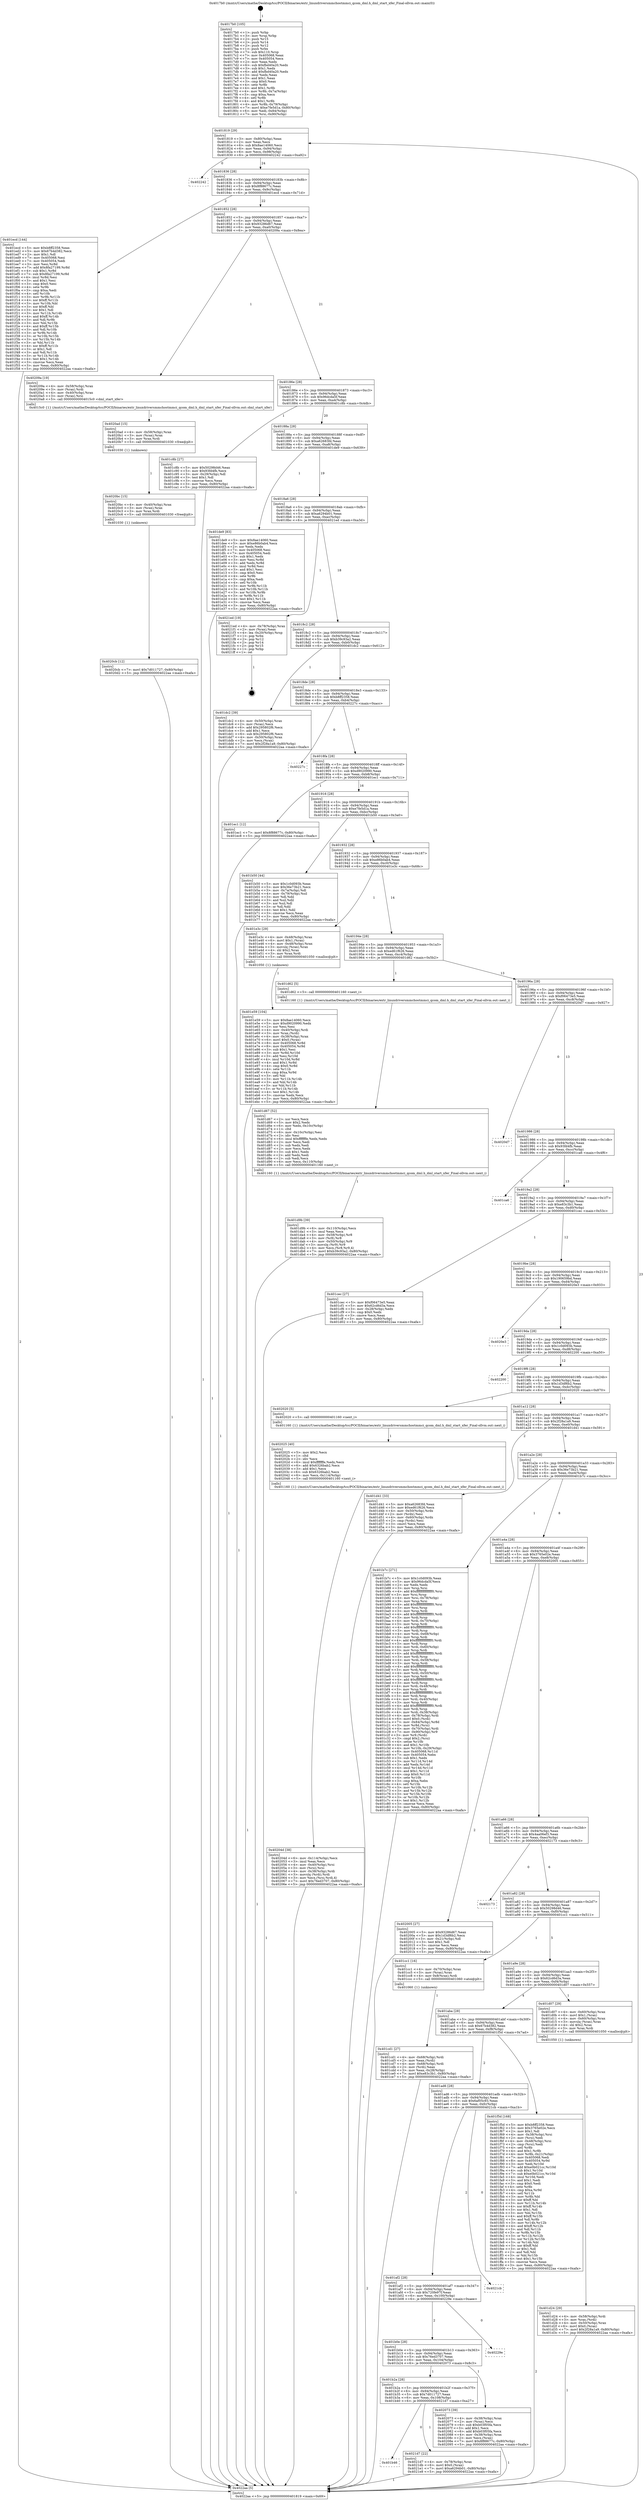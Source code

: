 digraph "0x4017b0" {
  label = "0x4017b0 (/mnt/c/Users/mathe/Desktop/tcc/POCII/binaries/extr_linuxdriversmmchostmmci_qcom_dml.h_dml_start_xfer_Final-ollvm.out::main(0))"
  labelloc = "t"
  node[shape=record]

  Entry [label="",width=0.3,height=0.3,shape=circle,fillcolor=black,style=filled]
  "0x401819" [label="{
     0x401819 [29]\l
     | [instrs]\l
     &nbsp;&nbsp;0x401819 \<+3\>: mov -0x80(%rbp),%eax\l
     &nbsp;&nbsp;0x40181c \<+2\>: mov %eax,%ecx\l
     &nbsp;&nbsp;0x40181e \<+6\>: sub $0x8ae14060,%ecx\l
     &nbsp;&nbsp;0x401824 \<+6\>: mov %eax,-0x94(%rbp)\l
     &nbsp;&nbsp;0x40182a \<+6\>: mov %ecx,-0x98(%rbp)\l
     &nbsp;&nbsp;0x401830 \<+6\>: je 0000000000402242 \<main+0xa92\>\l
  }"]
  "0x402242" [label="{
     0x402242\l
  }", style=dashed]
  "0x401836" [label="{
     0x401836 [28]\l
     | [instrs]\l
     &nbsp;&nbsp;0x401836 \<+5\>: jmp 000000000040183b \<main+0x8b\>\l
     &nbsp;&nbsp;0x40183b \<+6\>: mov -0x94(%rbp),%eax\l
     &nbsp;&nbsp;0x401841 \<+5\>: sub $0x8f88677c,%eax\l
     &nbsp;&nbsp;0x401846 \<+6\>: mov %eax,-0x9c(%rbp)\l
     &nbsp;&nbsp;0x40184c \<+6\>: je 0000000000401ecd \<main+0x71d\>\l
  }"]
  Exit [label="",width=0.3,height=0.3,shape=circle,fillcolor=black,style=filled,peripheries=2]
  "0x401ecd" [label="{
     0x401ecd [144]\l
     | [instrs]\l
     &nbsp;&nbsp;0x401ecd \<+5\>: mov $0xb8ff2358,%eax\l
     &nbsp;&nbsp;0x401ed2 \<+5\>: mov $0x67b4d382,%ecx\l
     &nbsp;&nbsp;0x401ed7 \<+2\>: mov $0x1,%dl\l
     &nbsp;&nbsp;0x401ed9 \<+7\>: mov 0x405068,%esi\l
     &nbsp;&nbsp;0x401ee0 \<+7\>: mov 0x405054,%edi\l
     &nbsp;&nbsp;0x401ee7 \<+3\>: mov %esi,%r8d\l
     &nbsp;&nbsp;0x401eea \<+7\>: add $0x8fa27199,%r8d\l
     &nbsp;&nbsp;0x401ef1 \<+4\>: sub $0x1,%r8d\l
     &nbsp;&nbsp;0x401ef5 \<+7\>: sub $0x8fa27199,%r8d\l
     &nbsp;&nbsp;0x401efc \<+4\>: imul %r8d,%esi\l
     &nbsp;&nbsp;0x401f00 \<+3\>: and $0x1,%esi\l
     &nbsp;&nbsp;0x401f03 \<+3\>: cmp $0x0,%esi\l
     &nbsp;&nbsp;0x401f06 \<+4\>: sete %r9b\l
     &nbsp;&nbsp;0x401f0a \<+3\>: cmp $0xa,%edi\l
     &nbsp;&nbsp;0x401f0d \<+4\>: setl %r10b\l
     &nbsp;&nbsp;0x401f11 \<+3\>: mov %r9b,%r11b\l
     &nbsp;&nbsp;0x401f14 \<+4\>: xor $0xff,%r11b\l
     &nbsp;&nbsp;0x401f18 \<+3\>: mov %r10b,%bl\l
     &nbsp;&nbsp;0x401f1b \<+3\>: xor $0xff,%bl\l
     &nbsp;&nbsp;0x401f1e \<+3\>: xor $0x1,%dl\l
     &nbsp;&nbsp;0x401f21 \<+3\>: mov %r11b,%r14b\l
     &nbsp;&nbsp;0x401f24 \<+4\>: and $0xff,%r14b\l
     &nbsp;&nbsp;0x401f28 \<+3\>: and %dl,%r9b\l
     &nbsp;&nbsp;0x401f2b \<+3\>: mov %bl,%r15b\l
     &nbsp;&nbsp;0x401f2e \<+4\>: and $0xff,%r15b\l
     &nbsp;&nbsp;0x401f32 \<+3\>: and %dl,%r10b\l
     &nbsp;&nbsp;0x401f35 \<+3\>: or %r9b,%r14b\l
     &nbsp;&nbsp;0x401f38 \<+3\>: or %r10b,%r15b\l
     &nbsp;&nbsp;0x401f3b \<+3\>: xor %r15b,%r14b\l
     &nbsp;&nbsp;0x401f3e \<+3\>: or %bl,%r11b\l
     &nbsp;&nbsp;0x401f41 \<+4\>: xor $0xff,%r11b\l
     &nbsp;&nbsp;0x401f45 \<+3\>: or $0x1,%dl\l
     &nbsp;&nbsp;0x401f48 \<+3\>: and %dl,%r11b\l
     &nbsp;&nbsp;0x401f4b \<+3\>: or %r11b,%r14b\l
     &nbsp;&nbsp;0x401f4e \<+4\>: test $0x1,%r14b\l
     &nbsp;&nbsp;0x401f52 \<+3\>: cmovne %ecx,%eax\l
     &nbsp;&nbsp;0x401f55 \<+3\>: mov %eax,-0x80(%rbp)\l
     &nbsp;&nbsp;0x401f58 \<+5\>: jmp 00000000004022aa \<main+0xafa\>\l
  }"]
  "0x401852" [label="{
     0x401852 [28]\l
     | [instrs]\l
     &nbsp;&nbsp;0x401852 \<+5\>: jmp 0000000000401857 \<main+0xa7\>\l
     &nbsp;&nbsp;0x401857 \<+6\>: mov -0x94(%rbp),%eax\l
     &nbsp;&nbsp;0x40185d \<+5\>: sub $0x93286d67,%eax\l
     &nbsp;&nbsp;0x401862 \<+6\>: mov %eax,-0xa0(%rbp)\l
     &nbsp;&nbsp;0x401868 \<+6\>: je 000000000040209a \<main+0x8ea\>\l
  }"]
  "0x401b46" [label="{
     0x401b46\l
  }", style=dashed]
  "0x40209a" [label="{
     0x40209a [19]\l
     | [instrs]\l
     &nbsp;&nbsp;0x40209a \<+4\>: mov -0x58(%rbp),%rax\l
     &nbsp;&nbsp;0x40209e \<+3\>: mov (%rax),%rdi\l
     &nbsp;&nbsp;0x4020a1 \<+4\>: mov -0x40(%rbp),%rax\l
     &nbsp;&nbsp;0x4020a5 \<+3\>: mov (%rax),%rsi\l
     &nbsp;&nbsp;0x4020a8 \<+5\>: call 00000000004015c0 \<dml_start_xfer\>\l
     | [calls]\l
     &nbsp;&nbsp;0x4015c0 \{1\} (/mnt/c/Users/mathe/Desktop/tcc/POCII/binaries/extr_linuxdriversmmchostmmci_qcom_dml.h_dml_start_xfer_Final-ollvm.out::dml_start_xfer)\l
  }"]
  "0x40186e" [label="{
     0x40186e [28]\l
     | [instrs]\l
     &nbsp;&nbsp;0x40186e \<+5\>: jmp 0000000000401873 \<main+0xc3\>\l
     &nbsp;&nbsp;0x401873 \<+6\>: mov -0x94(%rbp),%eax\l
     &nbsp;&nbsp;0x401879 \<+5\>: sub $0x96dcda5f,%eax\l
     &nbsp;&nbsp;0x40187e \<+6\>: mov %eax,-0xa4(%rbp)\l
     &nbsp;&nbsp;0x401884 \<+6\>: je 0000000000401c8b \<main+0x4db\>\l
  }"]
  "0x4021d7" [label="{
     0x4021d7 [22]\l
     | [instrs]\l
     &nbsp;&nbsp;0x4021d7 \<+4\>: mov -0x78(%rbp),%rax\l
     &nbsp;&nbsp;0x4021db \<+6\>: movl $0x0,(%rax)\l
     &nbsp;&nbsp;0x4021e1 \<+7\>: movl $0xa6294b01,-0x80(%rbp)\l
     &nbsp;&nbsp;0x4021e8 \<+5\>: jmp 00000000004022aa \<main+0xafa\>\l
  }"]
  "0x401c8b" [label="{
     0x401c8b [27]\l
     | [instrs]\l
     &nbsp;&nbsp;0x401c8b \<+5\>: mov $0x50298d46,%eax\l
     &nbsp;&nbsp;0x401c90 \<+5\>: mov $0x93fd4fb,%ecx\l
     &nbsp;&nbsp;0x401c95 \<+3\>: mov -0x29(%rbp),%dl\l
     &nbsp;&nbsp;0x401c98 \<+3\>: test $0x1,%dl\l
     &nbsp;&nbsp;0x401c9b \<+3\>: cmovne %ecx,%eax\l
     &nbsp;&nbsp;0x401c9e \<+3\>: mov %eax,-0x80(%rbp)\l
     &nbsp;&nbsp;0x401ca1 \<+5\>: jmp 00000000004022aa \<main+0xafa\>\l
  }"]
  "0x40188a" [label="{
     0x40188a [28]\l
     | [instrs]\l
     &nbsp;&nbsp;0x40188a \<+5\>: jmp 000000000040188f \<main+0xdf\>\l
     &nbsp;&nbsp;0x40188f \<+6\>: mov -0x94(%rbp),%eax\l
     &nbsp;&nbsp;0x401895 \<+5\>: sub $0xa62683fd,%eax\l
     &nbsp;&nbsp;0x40189a \<+6\>: mov %eax,-0xa8(%rbp)\l
     &nbsp;&nbsp;0x4018a0 \<+6\>: je 0000000000401de9 \<main+0x639\>\l
  }"]
  "0x4020cb" [label="{
     0x4020cb [12]\l
     | [instrs]\l
     &nbsp;&nbsp;0x4020cb \<+7\>: movl $0x7d011727,-0x80(%rbp)\l
     &nbsp;&nbsp;0x4020d2 \<+5\>: jmp 00000000004022aa \<main+0xafa\>\l
  }"]
  "0x401de9" [label="{
     0x401de9 [83]\l
     | [instrs]\l
     &nbsp;&nbsp;0x401de9 \<+5\>: mov $0x8ae14060,%eax\l
     &nbsp;&nbsp;0x401dee \<+5\>: mov $0xe86b0ab4,%ecx\l
     &nbsp;&nbsp;0x401df3 \<+2\>: xor %edx,%edx\l
     &nbsp;&nbsp;0x401df5 \<+7\>: mov 0x405068,%esi\l
     &nbsp;&nbsp;0x401dfc \<+7\>: mov 0x405054,%edi\l
     &nbsp;&nbsp;0x401e03 \<+3\>: sub $0x1,%edx\l
     &nbsp;&nbsp;0x401e06 \<+3\>: mov %esi,%r8d\l
     &nbsp;&nbsp;0x401e09 \<+3\>: add %edx,%r8d\l
     &nbsp;&nbsp;0x401e0c \<+4\>: imul %r8d,%esi\l
     &nbsp;&nbsp;0x401e10 \<+3\>: and $0x1,%esi\l
     &nbsp;&nbsp;0x401e13 \<+3\>: cmp $0x0,%esi\l
     &nbsp;&nbsp;0x401e16 \<+4\>: sete %r9b\l
     &nbsp;&nbsp;0x401e1a \<+3\>: cmp $0xa,%edi\l
     &nbsp;&nbsp;0x401e1d \<+4\>: setl %r10b\l
     &nbsp;&nbsp;0x401e21 \<+3\>: mov %r9b,%r11b\l
     &nbsp;&nbsp;0x401e24 \<+3\>: and %r10b,%r11b\l
     &nbsp;&nbsp;0x401e27 \<+3\>: xor %r10b,%r9b\l
     &nbsp;&nbsp;0x401e2a \<+3\>: or %r9b,%r11b\l
     &nbsp;&nbsp;0x401e2d \<+4\>: test $0x1,%r11b\l
     &nbsp;&nbsp;0x401e31 \<+3\>: cmovne %ecx,%eax\l
     &nbsp;&nbsp;0x401e34 \<+3\>: mov %eax,-0x80(%rbp)\l
     &nbsp;&nbsp;0x401e37 \<+5\>: jmp 00000000004022aa \<main+0xafa\>\l
  }"]
  "0x4018a6" [label="{
     0x4018a6 [28]\l
     | [instrs]\l
     &nbsp;&nbsp;0x4018a6 \<+5\>: jmp 00000000004018ab \<main+0xfb\>\l
     &nbsp;&nbsp;0x4018ab \<+6\>: mov -0x94(%rbp),%eax\l
     &nbsp;&nbsp;0x4018b1 \<+5\>: sub $0xa6294b01,%eax\l
     &nbsp;&nbsp;0x4018b6 \<+6\>: mov %eax,-0xac(%rbp)\l
     &nbsp;&nbsp;0x4018bc \<+6\>: je 00000000004021ed \<main+0xa3d\>\l
  }"]
  "0x4020bc" [label="{
     0x4020bc [15]\l
     | [instrs]\l
     &nbsp;&nbsp;0x4020bc \<+4\>: mov -0x40(%rbp),%rax\l
     &nbsp;&nbsp;0x4020c0 \<+3\>: mov (%rax),%rax\l
     &nbsp;&nbsp;0x4020c3 \<+3\>: mov %rax,%rdi\l
     &nbsp;&nbsp;0x4020c6 \<+5\>: call 0000000000401030 \<free@plt\>\l
     | [calls]\l
     &nbsp;&nbsp;0x401030 \{1\} (unknown)\l
  }"]
  "0x4021ed" [label="{
     0x4021ed [19]\l
     | [instrs]\l
     &nbsp;&nbsp;0x4021ed \<+4\>: mov -0x78(%rbp),%rax\l
     &nbsp;&nbsp;0x4021f1 \<+2\>: mov (%rax),%eax\l
     &nbsp;&nbsp;0x4021f3 \<+4\>: lea -0x20(%rbp),%rsp\l
     &nbsp;&nbsp;0x4021f7 \<+1\>: pop %rbx\l
     &nbsp;&nbsp;0x4021f8 \<+2\>: pop %r12\l
     &nbsp;&nbsp;0x4021fa \<+2\>: pop %r14\l
     &nbsp;&nbsp;0x4021fc \<+2\>: pop %r15\l
     &nbsp;&nbsp;0x4021fe \<+1\>: pop %rbp\l
     &nbsp;&nbsp;0x4021ff \<+1\>: ret\l
  }"]
  "0x4018c2" [label="{
     0x4018c2 [28]\l
     | [instrs]\l
     &nbsp;&nbsp;0x4018c2 \<+5\>: jmp 00000000004018c7 \<main+0x117\>\l
     &nbsp;&nbsp;0x4018c7 \<+6\>: mov -0x94(%rbp),%eax\l
     &nbsp;&nbsp;0x4018cd \<+5\>: sub $0xb39c93a2,%eax\l
     &nbsp;&nbsp;0x4018d2 \<+6\>: mov %eax,-0xb0(%rbp)\l
     &nbsp;&nbsp;0x4018d8 \<+6\>: je 0000000000401dc2 \<main+0x612\>\l
  }"]
  "0x4020ad" [label="{
     0x4020ad [15]\l
     | [instrs]\l
     &nbsp;&nbsp;0x4020ad \<+4\>: mov -0x58(%rbp),%rax\l
     &nbsp;&nbsp;0x4020b1 \<+3\>: mov (%rax),%rax\l
     &nbsp;&nbsp;0x4020b4 \<+3\>: mov %rax,%rdi\l
     &nbsp;&nbsp;0x4020b7 \<+5\>: call 0000000000401030 \<free@plt\>\l
     | [calls]\l
     &nbsp;&nbsp;0x401030 \{1\} (unknown)\l
  }"]
  "0x401dc2" [label="{
     0x401dc2 [39]\l
     | [instrs]\l
     &nbsp;&nbsp;0x401dc2 \<+4\>: mov -0x50(%rbp),%rax\l
     &nbsp;&nbsp;0x401dc6 \<+2\>: mov (%rax),%ecx\l
     &nbsp;&nbsp;0x401dc8 \<+6\>: add $0x295802f6,%ecx\l
     &nbsp;&nbsp;0x401dce \<+3\>: add $0x1,%ecx\l
     &nbsp;&nbsp;0x401dd1 \<+6\>: sub $0x295802f6,%ecx\l
     &nbsp;&nbsp;0x401dd7 \<+4\>: mov -0x50(%rbp),%rax\l
     &nbsp;&nbsp;0x401ddb \<+2\>: mov %ecx,(%rax)\l
     &nbsp;&nbsp;0x401ddd \<+7\>: movl $0x2f28a1a9,-0x80(%rbp)\l
     &nbsp;&nbsp;0x401de4 \<+5\>: jmp 00000000004022aa \<main+0xafa\>\l
  }"]
  "0x4018de" [label="{
     0x4018de [28]\l
     | [instrs]\l
     &nbsp;&nbsp;0x4018de \<+5\>: jmp 00000000004018e3 \<main+0x133\>\l
     &nbsp;&nbsp;0x4018e3 \<+6\>: mov -0x94(%rbp),%eax\l
     &nbsp;&nbsp;0x4018e9 \<+5\>: sub $0xb8ff2358,%eax\l
     &nbsp;&nbsp;0x4018ee \<+6\>: mov %eax,-0xb4(%rbp)\l
     &nbsp;&nbsp;0x4018f4 \<+6\>: je 000000000040227c \<main+0xacc\>\l
  }"]
  "0x401b2a" [label="{
     0x401b2a [28]\l
     | [instrs]\l
     &nbsp;&nbsp;0x401b2a \<+5\>: jmp 0000000000401b2f \<main+0x37f\>\l
     &nbsp;&nbsp;0x401b2f \<+6\>: mov -0x94(%rbp),%eax\l
     &nbsp;&nbsp;0x401b35 \<+5\>: sub $0x7d011727,%eax\l
     &nbsp;&nbsp;0x401b3a \<+6\>: mov %eax,-0x108(%rbp)\l
     &nbsp;&nbsp;0x401b40 \<+6\>: je 00000000004021d7 \<main+0xa27\>\l
  }"]
  "0x40227c" [label="{
     0x40227c\l
  }", style=dashed]
  "0x4018fa" [label="{
     0x4018fa [28]\l
     | [instrs]\l
     &nbsp;&nbsp;0x4018fa \<+5\>: jmp 00000000004018ff \<main+0x14f\>\l
     &nbsp;&nbsp;0x4018ff \<+6\>: mov -0x94(%rbp),%eax\l
     &nbsp;&nbsp;0x401905 \<+5\>: sub $0xd9020990,%eax\l
     &nbsp;&nbsp;0x40190a \<+6\>: mov %eax,-0xb8(%rbp)\l
     &nbsp;&nbsp;0x401910 \<+6\>: je 0000000000401ec1 \<main+0x711\>\l
  }"]
  "0x402073" [label="{
     0x402073 [39]\l
     | [instrs]\l
     &nbsp;&nbsp;0x402073 \<+4\>: mov -0x38(%rbp),%rax\l
     &nbsp;&nbsp;0x402077 \<+2\>: mov (%rax),%ecx\l
     &nbsp;&nbsp;0x402079 \<+6\>: sub $0xb03f05fa,%ecx\l
     &nbsp;&nbsp;0x40207f \<+3\>: add $0x1,%ecx\l
     &nbsp;&nbsp;0x402082 \<+6\>: add $0xb03f05fa,%ecx\l
     &nbsp;&nbsp;0x402088 \<+4\>: mov -0x38(%rbp),%rax\l
     &nbsp;&nbsp;0x40208c \<+2\>: mov %ecx,(%rax)\l
     &nbsp;&nbsp;0x40208e \<+7\>: movl $0x8f88677c,-0x80(%rbp)\l
     &nbsp;&nbsp;0x402095 \<+5\>: jmp 00000000004022aa \<main+0xafa\>\l
  }"]
  "0x401ec1" [label="{
     0x401ec1 [12]\l
     | [instrs]\l
     &nbsp;&nbsp;0x401ec1 \<+7\>: movl $0x8f88677c,-0x80(%rbp)\l
     &nbsp;&nbsp;0x401ec8 \<+5\>: jmp 00000000004022aa \<main+0xafa\>\l
  }"]
  "0x401916" [label="{
     0x401916 [28]\l
     | [instrs]\l
     &nbsp;&nbsp;0x401916 \<+5\>: jmp 000000000040191b \<main+0x16b\>\l
     &nbsp;&nbsp;0x40191b \<+6\>: mov -0x94(%rbp),%eax\l
     &nbsp;&nbsp;0x401921 \<+5\>: sub $0xe7fe5d1a,%eax\l
     &nbsp;&nbsp;0x401926 \<+6\>: mov %eax,-0xbc(%rbp)\l
     &nbsp;&nbsp;0x40192c \<+6\>: je 0000000000401b50 \<main+0x3a0\>\l
  }"]
  "0x401b0e" [label="{
     0x401b0e [28]\l
     | [instrs]\l
     &nbsp;&nbsp;0x401b0e \<+5\>: jmp 0000000000401b13 \<main+0x363\>\l
     &nbsp;&nbsp;0x401b13 \<+6\>: mov -0x94(%rbp),%eax\l
     &nbsp;&nbsp;0x401b19 \<+5\>: sub $0x76ed3707,%eax\l
     &nbsp;&nbsp;0x401b1e \<+6\>: mov %eax,-0x104(%rbp)\l
     &nbsp;&nbsp;0x401b24 \<+6\>: je 0000000000402073 \<main+0x8c3\>\l
  }"]
  "0x401b50" [label="{
     0x401b50 [44]\l
     | [instrs]\l
     &nbsp;&nbsp;0x401b50 \<+5\>: mov $0x1c0d093b,%eax\l
     &nbsp;&nbsp;0x401b55 \<+5\>: mov $0x36e73b21,%ecx\l
     &nbsp;&nbsp;0x401b5a \<+3\>: mov -0x7a(%rbp),%dl\l
     &nbsp;&nbsp;0x401b5d \<+4\>: mov -0x79(%rbp),%sil\l
     &nbsp;&nbsp;0x401b61 \<+3\>: mov %dl,%dil\l
     &nbsp;&nbsp;0x401b64 \<+3\>: and %sil,%dil\l
     &nbsp;&nbsp;0x401b67 \<+3\>: xor %sil,%dl\l
     &nbsp;&nbsp;0x401b6a \<+3\>: or %dl,%dil\l
     &nbsp;&nbsp;0x401b6d \<+4\>: test $0x1,%dil\l
     &nbsp;&nbsp;0x401b71 \<+3\>: cmovne %ecx,%eax\l
     &nbsp;&nbsp;0x401b74 \<+3\>: mov %eax,-0x80(%rbp)\l
     &nbsp;&nbsp;0x401b77 \<+5\>: jmp 00000000004022aa \<main+0xafa\>\l
  }"]
  "0x401932" [label="{
     0x401932 [28]\l
     | [instrs]\l
     &nbsp;&nbsp;0x401932 \<+5\>: jmp 0000000000401937 \<main+0x187\>\l
     &nbsp;&nbsp;0x401937 \<+6\>: mov -0x94(%rbp),%eax\l
     &nbsp;&nbsp;0x40193d \<+5\>: sub $0xe86b0ab4,%eax\l
     &nbsp;&nbsp;0x401942 \<+6\>: mov %eax,-0xc0(%rbp)\l
     &nbsp;&nbsp;0x401948 \<+6\>: je 0000000000401e3c \<main+0x68c\>\l
  }"]
  "0x4022aa" [label="{
     0x4022aa [5]\l
     | [instrs]\l
     &nbsp;&nbsp;0x4022aa \<+5\>: jmp 0000000000401819 \<main+0x69\>\l
  }"]
  "0x4017b0" [label="{
     0x4017b0 [105]\l
     | [instrs]\l
     &nbsp;&nbsp;0x4017b0 \<+1\>: push %rbp\l
     &nbsp;&nbsp;0x4017b1 \<+3\>: mov %rsp,%rbp\l
     &nbsp;&nbsp;0x4017b4 \<+2\>: push %r15\l
     &nbsp;&nbsp;0x4017b6 \<+2\>: push %r14\l
     &nbsp;&nbsp;0x4017b8 \<+2\>: push %r12\l
     &nbsp;&nbsp;0x4017ba \<+1\>: push %rbx\l
     &nbsp;&nbsp;0x4017bb \<+7\>: sub $0x110,%rsp\l
     &nbsp;&nbsp;0x4017c2 \<+7\>: mov 0x405068,%eax\l
     &nbsp;&nbsp;0x4017c9 \<+7\>: mov 0x405054,%ecx\l
     &nbsp;&nbsp;0x4017d0 \<+2\>: mov %eax,%edx\l
     &nbsp;&nbsp;0x4017d2 \<+6\>: sub $0xfbd40a20,%edx\l
     &nbsp;&nbsp;0x4017d8 \<+3\>: sub $0x1,%edx\l
     &nbsp;&nbsp;0x4017db \<+6\>: add $0xfbd40a20,%edx\l
     &nbsp;&nbsp;0x4017e1 \<+3\>: imul %edx,%eax\l
     &nbsp;&nbsp;0x4017e4 \<+3\>: and $0x1,%eax\l
     &nbsp;&nbsp;0x4017e7 \<+3\>: cmp $0x0,%eax\l
     &nbsp;&nbsp;0x4017ea \<+4\>: sete %r8b\l
     &nbsp;&nbsp;0x4017ee \<+4\>: and $0x1,%r8b\l
     &nbsp;&nbsp;0x4017f2 \<+4\>: mov %r8b,-0x7a(%rbp)\l
     &nbsp;&nbsp;0x4017f6 \<+3\>: cmp $0xa,%ecx\l
     &nbsp;&nbsp;0x4017f9 \<+4\>: setl %r8b\l
     &nbsp;&nbsp;0x4017fd \<+4\>: and $0x1,%r8b\l
     &nbsp;&nbsp;0x401801 \<+4\>: mov %r8b,-0x79(%rbp)\l
     &nbsp;&nbsp;0x401805 \<+7\>: movl $0xe7fe5d1a,-0x80(%rbp)\l
     &nbsp;&nbsp;0x40180c \<+6\>: mov %edi,-0x84(%rbp)\l
     &nbsp;&nbsp;0x401812 \<+7\>: mov %rsi,-0x90(%rbp)\l
  }"]
  "0x40229e" [label="{
     0x40229e\l
  }", style=dashed]
  "0x401e3c" [label="{
     0x401e3c [29]\l
     | [instrs]\l
     &nbsp;&nbsp;0x401e3c \<+4\>: mov -0x48(%rbp),%rax\l
     &nbsp;&nbsp;0x401e40 \<+6\>: movl $0x1,(%rax)\l
     &nbsp;&nbsp;0x401e46 \<+4\>: mov -0x48(%rbp),%rax\l
     &nbsp;&nbsp;0x401e4a \<+3\>: movslq (%rax),%rax\l
     &nbsp;&nbsp;0x401e4d \<+4\>: shl $0x2,%rax\l
     &nbsp;&nbsp;0x401e51 \<+3\>: mov %rax,%rdi\l
     &nbsp;&nbsp;0x401e54 \<+5\>: call 0000000000401050 \<malloc@plt\>\l
     | [calls]\l
     &nbsp;&nbsp;0x401050 \{1\} (unknown)\l
  }"]
  "0x40194e" [label="{
     0x40194e [28]\l
     | [instrs]\l
     &nbsp;&nbsp;0x40194e \<+5\>: jmp 0000000000401953 \<main+0x1a3\>\l
     &nbsp;&nbsp;0x401953 \<+6\>: mov -0x94(%rbp),%eax\l
     &nbsp;&nbsp;0x401959 \<+5\>: sub $0xed61f626,%eax\l
     &nbsp;&nbsp;0x40195e \<+6\>: mov %eax,-0xc4(%rbp)\l
     &nbsp;&nbsp;0x401964 \<+6\>: je 0000000000401d62 \<main+0x5b2\>\l
  }"]
  "0x401af2" [label="{
     0x401af2 [28]\l
     | [instrs]\l
     &nbsp;&nbsp;0x401af2 \<+5\>: jmp 0000000000401af7 \<main+0x347\>\l
     &nbsp;&nbsp;0x401af7 \<+6\>: mov -0x94(%rbp),%eax\l
     &nbsp;&nbsp;0x401afd \<+5\>: sub $0x720fe97f,%eax\l
     &nbsp;&nbsp;0x401b02 \<+6\>: mov %eax,-0x100(%rbp)\l
     &nbsp;&nbsp;0x401b08 \<+6\>: je 000000000040229e \<main+0xaee\>\l
  }"]
  "0x401d62" [label="{
     0x401d62 [5]\l
     | [instrs]\l
     &nbsp;&nbsp;0x401d62 \<+5\>: call 0000000000401160 \<next_i\>\l
     | [calls]\l
     &nbsp;&nbsp;0x401160 \{1\} (/mnt/c/Users/mathe/Desktop/tcc/POCII/binaries/extr_linuxdriversmmchostmmci_qcom_dml.h_dml_start_xfer_Final-ollvm.out::next_i)\l
  }"]
  "0x40196a" [label="{
     0x40196a [28]\l
     | [instrs]\l
     &nbsp;&nbsp;0x40196a \<+5\>: jmp 000000000040196f \<main+0x1bf\>\l
     &nbsp;&nbsp;0x40196f \<+6\>: mov -0x94(%rbp),%eax\l
     &nbsp;&nbsp;0x401975 \<+5\>: sub $0xf06473e5,%eax\l
     &nbsp;&nbsp;0x40197a \<+6\>: mov %eax,-0xc8(%rbp)\l
     &nbsp;&nbsp;0x401980 \<+6\>: je 00000000004020d7 \<main+0x927\>\l
  }"]
  "0x4021cb" [label="{
     0x4021cb\l
  }", style=dashed]
  "0x4020d7" [label="{
     0x4020d7\l
  }", style=dashed]
  "0x401986" [label="{
     0x401986 [28]\l
     | [instrs]\l
     &nbsp;&nbsp;0x401986 \<+5\>: jmp 000000000040198b \<main+0x1db\>\l
     &nbsp;&nbsp;0x40198b \<+6\>: mov -0x94(%rbp),%eax\l
     &nbsp;&nbsp;0x401991 \<+5\>: sub $0x93fd4fb,%eax\l
     &nbsp;&nbsp;0x401996 \<+6\>: mov %eax,-0xcc(%rbp)\l
     &nbsp;&nbsp;0x40199c \<+6\>: je 0000000000401ca6 \<main+0x4f6\>\l
  }"]
  "0x40204d" [label="{
     0x40204d [38]\l
     | [instrs]\l
     &nbsp;&nbsp;0x40204d \<+6\>: mov -0x114(%rbp),%ecx\l
     &nbsp;&nbsp;0x402053 \<+3\>: imul %eax,%ecx\l
     &nbsp;&nbsp;0x402056 \<+4\>: mov -0x40(%rbp),%rsi\l
     &nbsp;&nbsp;0x40205a \<+3\>: mov (%rsi),%rsi\l
     &nbsp;&nbsp;0x40205d \<+4\>: mov -0x38(%rbp),%rdi\l
     &nbsp;&nbsp;0x402061 \<+3\>: movslq (%rdi),%rdi\l
     &nbsp;&nbsp;0x402064 \<+3\>: mov %ecx,(%rsi,%rdi,4)\l
     &nbsp;&nbsp;0x402067 \<+7\>: movl $0x76ed3707,-0x80(%rbp)\l
     &nbsp;&nbsp;0x40206e \<+5\>: jmp 00000000004022aa \<main+0xafa\>\l
  }"]
  "0x401ca6" [label="{
     0x401ca6\l
  }", style=dashed]
  "0x4019a2" [label="{
     0x4019a2 [28]\l
     | [instrs]\l
     &nbsp;&nbsp;0x4019a2 \<+5\>: jmp 00000000004019a7 \<main+0x1f7\>\l
     &nbsp;&nbsp;0x4019a7 \<+6\>: mov -0x94(%rbp),%eax\l
     &nbsp;&nbsp;0x4019ad \<+5\>: sub $0xe83c3b1,%eax\l
     &nbsp;&nbsp;0x4019b2 \<+6\>: mov %eax,-0xd0(%rbp)\l
     &nbsp;&nbsp;0x4019b8 \<+6\>: je 0000000000401cec \<main+0x53c\>\l
  }"]
  "0x402025" [label="{
     0x402025 [40]\l
     | [instrs]\l
     &nbsp;&nbsp;0x402025 \<+5\>: mov $0x2,%ecx\l
     &nbsp;&nbsp;0x40202a \<+1\>: cltd\l
     &nbsp;&nbsp;0x40202b \<+2\>: idiv %ecx\l
     &nbsp;&nbsp;0x40202d \<+6\>: imul $0xfffffffe,%edx,%ecx\l
     &nbsp;&nbsp;0x402033 \<+6\>: add $0x6326bab2,%ecx\l
     &nbsp;&nbsp;0x402039 \<+3\>: add $0x1,%ecx\l
     &nbsp;&nbsp;0x40203c \<+6\>: sub $0x6326bab2,%ecx\l
     &nbsp;&nbsp;0x402042 \<+6\>: mov %ecx,-0x114(%rbp)\l
     &nbsp;&nbsp;0x402048 \<+5\>: call 0000000000401160 \<next_i\>\l
     | [calls]\l
     &nbsp;&nbsp;0x401160 \{1\} (/mnt/c/Users/mathe/Desktop/tcc/POCII/binaries/extr_linuxdriversmmchostmmci_qcom_dml.h_dml_start_xfer_Final-ollvm.out::next_i)\l
  }"]
  "0x401cec" [label="{
     0x401cec [27]\l
     | [instrs]\l
     &nbsp;&nbsp;0x401cec \<+5\>: mov $0xf06473e5,%eax\l
     &nbsp;&nbsp;0x401cf1 \<+5\>: mov $0x62cd6d3a,%ecx\l
     &nbsp;&nbsp;0x401cf6 \<+3\>: mov -0x28(%rbp),%edx\l
     &nbsp;&nbsp;0x401cf9 \<+3\>: cmp $0x0,%edx\l
     &nbsp;&nbsp;0x401cfc \<+3\>: cmove %ecx,%eax\l
     &nbsp;&nbsp;0x401cff \<+3\>: mov %eax,-0x80(%rbp)\l
     &nbsp;&nbsp;0x401d02 \<+5\>: jmp 00000000004022aa \<main+0xafa\>\l
  }"]
  "0x4019be" [label="{
     0x4019be [28]\l
     | [instrs]\l
     &nbsp;&nbsp;0x4019be \<+5\>: jmp 00000000004019c3 \<main+0x213\>\l
     &nbsp;&nbsp;0x4019c3 \<+6\>: mov -0x94(%rbp),%eax\l
     &nbsp;&nbsp;0x4019c9 \<+5\>: sub $0x190659bd,%eax\l
     &nbsp;&nbsp;0x4019ce \<+6\>: mov %eax,-0xd4(%rbp)\l
     &nbsp;&nbsp;0x4019d4 \<+6\>: je 00000000004020e3 \<main+0x933\>\l
  }"]
  "0x401ad6" [label="{
     0x401ad6 [28]\l
     | [instrs]\l
     &nbsp;&nbsp;0x401ad6 \<+5\>: jmp 0000000000401adb \<main+0x32b\>\l
     &nbsp;&nbsp;0x401adb \<+6\>: mov -0x94(%rbp),%eax\l
     &nbsp;&nbsp;0x401ae1 \<+5\>: sub $0x6af05c93,%eax\l
     &nbsp;&nbsp;0x401ae6 \<+6\>: mov %eax,-0xfc(%rbp)\l
     &nbsp;&nbsp;0x401aec \<+6\>: je 00000000004021cb \<main+0xa1b\>\l
  }"]
  "0x4020e3" [label="{
     0x4020e3\l
  }", style=dashed]
  "0x4019da" [label="{
     0x4019da [28]\l
     | [instrs]\l
     &nbsp;&nbsp;0x4019da \<+5\>: jmp 00000000004019df \<main+0x22f\>\l
     &nbsp;&nbsp;0x4019df \<+6\>: mov -0x94(%rbp),%eax\l
     &nbsp;&nbsp;0x4019e5 \<+5\>: sub $0x1c0d093b,%eax\l
     &nbsp;&nbsp;0x4019ea \<+6\>: mov %eax,-0xd8(%rbp)\l
     &nbsp;&nbsp;0x4019f0 \<+6\>: je 0000000000402200 \<main+0xa50\>\l
  }"]
  "0x401f5d" [label="{
     0x401f5d [168]\l
     | [instrs]\l
     &nbsp;&nbsp;0x401f5d \<+5\>: mov $0xb8ff2358,%eax\l
     &nbsp;&nbsp;0x401f62 \<+5\>: mov $0x3765e02e,%ecx\l
     &nbsp;&nbsp;0x401f67 \<+2\>: mov $0x1,%dl\l
     &nbsp;&nbsp;0x401f69 \<+4\>: mov -0x38(%rbp),%rsi\l
     &nbsp;&nbsp;0x401f6d \<+2\>: mov (%rsi),%edi\l
     &nbsp;&nbsp;0x401f6f \<+4\>: mov -0x48(%rbp),%rsi\l
     &nbsp;&nbsp;0x401f73 \<+2\>: cmp (%rsi),%edi\l
     &nbsp;&nbsp;0x401f75 \<+4\>: setl %r8b\l
     &nbsp;&nbsp;0x401f79 \<+4\>: and $0x1,%r8b\l
     &nbsp;&nbsp;0x401f7d \<+4\>: mov %r8b,-0x21(%rbp)\l
     &nbsp;&nbsp;0x401f81 \<+7\>: mov 0x405068,%edi\l
     &nbsp;&nbsp;0x401f88 \<+8\>: mov 0x405054,%r9d\l
     &nbsp;&nbsp;0x401f90 \<+3\>: mov %edi,%r10d\l
     &nbsp;&nbsp;0x401f93 \<+7\>: add $0xe0b021cc,%r10d\l
     &nbsp;&nbsp;0x401f9a \<+4\>: sub $0x1,%r10d\l
     &nbsp;&nbsp;0x401f9e \<+7\>: sub $0xe0b021cc,%r10d\l
     &nbsp;&nbsp;0x401fa5 \<+4\>: imul %r10d,%edi\l
     &nbsp;&nbsp;0x401fa9 \<+3\>: and $0x1,%edi\l
     &nbsp;&nbsp;0x401fac \<+3\>: cmp $0x0,%edi\l
     &nbsp;&nbsp;0x401faf \<+4\>: sete %r8b\l
     &nbsp;&nbsp;0x401fb3 \<+4\>: cmp $0xa,%r9d\l
     &nbsp;&nbsp;0x401fb7 \<+4\>: setl %r11b\l
     &nbsp;&nbsp;0x401fbb \<+3\>: mov %r8b,%bl\l
     &nbsp;&nbsp;0x401fbe \<+3\>: xor $0xff,%bl\l
     &nbsp;&nbsp;0x401fc1 \<+3\>: mov %r11b,%r14b\l
     &nbsp;&nbsp;0x401fc4 \<+4\>: xor $0xff,%r14b\l
     &nbsp;&nbsp;0x401fc8 \<+3\>: xor $0x1,%dl\l
     &nbsp;&nbsp;0x401fcb \<+3\>: mov %bl,%r15b\l
     &nbsp;&nbsp;0x401fce \<+4\>: and $0xff,%r15b\l
     &nbsp;&nbsp;0x401fd2 \<+3\>: and %dl,%r8b\l
     &nbsp;&nbsp;0x401fd5 \<+3\>: mov %r14b,%r12b\l
     &nbsp;&nbsp;0x401fd8 \<+4\>: and $0xff,%r12b\l
     &nbsp;&nbsp;0x401fdc \<+3\>: and %dl,%r11b\l
     &nbsp;&nbsp;0x401fdf \<+3\>: or %r8b,%r15b\l
     &nbsp;&nbsp;0x401fe2 \<+3\>: or %r11b,%r12b\l
     &nbsp;&nbsp;0x401fe5 \<+3\>: xor %r12b,%r15b\l
     &nbsp;&nbsp;0x401fe8 \<+3\>: or %r14b,%bl\l
     &nbsp;&nbsp;0x401feb \<+3\>: xor $0xff,%bl\l
     &nbsp;&nbsp;0x401fee \<+3\>: or $0x1,%dl\l
     &nbsp;&nbsp;0x401ff1 \<+2\>: and %dl,%bl\l
     &nbsp;&nbsp;0x401ff3 \<+3\>: or %bl,%r15b\l
     &nbsp;&nbsp;0x401ff6 \<+4\>: test $0x1,%r15b\l
     &nbsp;&nbsp;0x401ffa \<+3\>: cmovne %ecx,%eax\l
     &nbsp;&nbsp;0x401ffd \<+3\>: mov %eax,-0x80(%rbp)\l
     &nbsp;&nbsp;0x402000 \<+5\>: jmp 00000000004022aa \<main+0xafa\>\l
  }"]
  "0x402200" [label="{
     0x402200\l
  }", style=dashed]
  "0x4019f6" [label="{
     0x4019f6 [28]\l
     | [instrs]\l
     &nbsp;&nbsp;0x4019f6 \<+5\>: jmp 00000000004019fb \<main+0x24b\>\l
     &nbsp;&nbsp;0x4019fb \<+6\>: mov -0x94(%rbp),%eax\l
     &nbsp;&nbsp;0x401a01 \<+5\>: sub $0x1d3df6b2,%eax\l
     &nbsp;&nbsp;0x401a06 \<+6\>: mov %eax,-0xdc(%rbp)\l
     &nbsp;&nbsp;0x401a0c \<+6\>: je 0000000000402020 \<main+0x870\>\l
  }"]
  "0x401e59" [label="{
     0x401e59 [104]\l
     | [instrs]\l
     &nbsp;&nbsp;0x401e59 \<+5\>: mov $0x8ae14060,%ecx\l
     &nbsp;&nbsp;0x401e5e \<+5\>: mov $0xd9020990,%edx\l
     &nbsp;&nbsp;0x401e63 \<+2\>: xor %esi,%esi\l
     &nbsp;&nbsp;0x401e65 \<+4\>: mov -0x40(%rbp),%rdi\l
     &nbsp;&nbsp;0x401e69 \<+3\>: mov %rax,(%rdi)\l
     &nbsp;&nbsp;0x401e6c \<+4\>: mov -0x38(%rbp),%rax\l
     &nbsp;&nbsp;0x401e70 \<+6\>: movl $0x0,(%rax)\l
     &nbsp;&nbsp;0x401e76 \<+8\>: mov 0x405068,%r8d\l
     &nbsp;&nbsp;0x401e7e \<+8\>: mov 0x405054,%r9d\l
     &nbsp;&nbsp;0x401e86 \<+3\>: sub $0x1,%esi\l
     &nbsp;&nbsp;0x401e89 \<+3\>: mov %r8d,%r10d\l
     &nbsp;&nbsp;0x401e8c \<+3\>: add %esi,%r10d\l
     &nbsp;&nbsp;0x401e8f \<+4\>: imul %r10d,%r8d\l
     &nbsp;&nbsp;0x401e93 \<+4\>: and $0x1,%r8d\l
     &nbsp;&nbsp;0x401e97 \<+4\>: cmp $0x0,%r8d\l
     &nbsp;&nbsp;0x401e9b \<+4\>: sete %r11b\l
     &nbsp;&nbsp;0x401e9f \<+4\>: cmp $0xa,%r9d\l
     &nbsp;&nbsp;0x401ea3 \<+3\>: setl %bl\l
     &nbsp;&nbsp;0x401ea6 \<+3\>: mov %r11b,%r14b\l
     &nbsp;&nbsp;0x401ea9 \<+3\>: and %bl,%r14b\l
     &nbsp;&nbsp;0x401eac \<+3\>: xor %bl,%r11b\l
     &nbsp;&nbsp;0x401eaf \<+3\>: or %r11b,%r14b\l
     &nbsp;&nbsp;0x401eb2 \<+4\>: test $0x1,%r14b\l
     &nbsp;&nbsp;0x401eb6 \<+3\>: cmovne %edx,%ecx\l
     &nbsp;&nbsp;0x401eb9 \<+3\>: mov %ecx,-0x80(%rbp)\l
     &nbsp;&nbsp;0x401ebc \<+5\>: jmp 00000000004022aa \<main+0xafa\>\l
  }"]
  "0x402020" [label="{
     0x402020 [5]\l
     | [instrs]\l
     &nbsp;&nbsp;0x402020 \<+5\>: call 0000000000401160 \<next_i\>\l
     | [calls]\l
     &nbsp;&nbsp;0x401160 \{1\} (/mnt/c/Users/mathe/Desktop/tcc/POCII/binaries/extr_linuxdriversmmchostmmci_qcom_dml.h_dml_start_xfer_Final-ollvm.out::next_i)\l
  }"]
  "0x401a12" [label="{
     0x401a12 [28]\l
     | [instrs]\l
     &nbsp;&nbsp;0x401a12 \<+5\>: jmp 0000000000401a17 \<main+0x267\>\l
     &nbsp;&nbsp;0x401a17 \<+6\>: mov -0x94(%rbp),%eax\l
     &nbsp;&nbsp;0x401a1d \<+5\>: sub $0x2f28a1a9,%eax\l
     &nbsp;&nbsp;0x401a22 \<+6\>: mov %eax,-0xe0(%rbp)\l
     &nbsp;&nbsp;0x401a28 \<+6\>: je 0000000000401d41 \<main+0x591\>\l
  }"]
  "0x401d9b" [label="{
     0x401d9b [39]\l
     | [instrs]\l
     &nbsp;&nbsp;0x401d9b \<+6\>: mov -0x110(%rbp),%ecx\l
     &nbsp;&nbsp;0x401da1 \<+3\>: imul %eax,%ecx\l
     &nbsp;&nbsp;0x401da4 \<+4\>: mov -0x58(%rbp),%r8\l
     &nbsp;&nbsp;0x401da8 \<+3\>: mov (%r8),%r8\l
     &nbsp;&nbsp;0x401dab \<+4\>: mov -0x50(%rbp),%r9\l
     &nbsp;&nbsp;0x401daf \<+3\>: movslq (%r9),%r9\l
     &nbsp;&nbsp;0x401db2 \<+4\>: mov %ecx,(%r8,%r9,4)\l
     &nbsp;&nbsp;0x401db6 \<+7\>: movl $0xb39c93a2,-0x80(%rbp)\l
     &nbsp;&nbsp;0x401dbd \<+5\>: jmp 00000000004022aa \<main+0xafa\>\l
  }"]
  "0x401d41" [label="{
     0x401d41 [33]\l
     | [instrs]\l
     &nbsp;&nbsp;0x401d41 \<+5\>: mov $0xa62683fd,%eax\l
     &nbsp;&nbsp;0x401d46 \<+5\>: mov $0xed61f626,%ecx\l
     &nbsp;&nbsp;0x401d4b \<+4\>: mov -0x50(%rbp),%rdx\l
     &nbsp;&nbsp;0x401d4f \<+2\>: mov (%rdx),%esi\l
     &nbsp;&nbsp;0x401d51 \<+4\>: mov -0x60(%rbp),%rdx\l
     &nbsp;&nbsp;0x401d55 \<+2\>: cmp (%rdx),%esi\l
     &nbsp;&nbsp;0x401d57 \<+3\>: cmovl %ecx,%eax\l
     &nbsp;&nbsp;0x401d5a \<+3\>: mov %eax,-0x80(%rbp)\l
     &nbsp;&nbsp;0x401d5d \<+5\>: jmp 00000000004022aa \<main+0xafa\>\l
  }"]
  "0x401a2e" [label="{
     0x401a2e [28]\l
     | [instrs]\l
     &nbsp;&nbsp;0x401a2e \<+5\>: jmp 0000000000401a33 \<main+0x283\>\l
     &nbsp;&nbsp;0x401a33 \<+6\>: mov -0x94(%rbp),%eax\l
     &nbsp;&nbsp;0x401a39 \<+5\>: sub $0x36e73b21,%eax\l
     &nbsp;&nbsp;0x401a3e \<+6\>: mov %eax,-0xe4(%rbp)\l
     &nbsp;&nbsp;0x401a44 \<+6\>: je 0000000000401b7c \<main+0x3cc\>\l
  }"]
  "0x401d67" [label="{
     0x401d67 [52]\l
     | [instrs]\l
     &nbsp;&nbsp;0x401d67 \<+2\>: xor %ecx,%ecx\l
     &nbsp;&nbsp;0x401d69 \<+5\>: mov $0x2,%edx\l
     &nbsp;&nbsp;0x401d6e \<+6\>: mov %edx,-0x10c(%rbp)\l
     &nbsp;&nbsp;0x401d74 \<+1\>: cltd\l
     &nbsp;&nbsp;0x401d75 \<+6\>: mov -0x10c(%rbp),%esi\l
     &nbsp;&nbsp;0x401d7b \<+2\>: idiv %esi\l
     &nbsp;&nbsp;0x401d7d \<+6\>: imul $0xfffffffe,%edx,%edx\l
     &nbsp;&nbsp;0x401d83 \<+2\>: mov %ecx,%edi\l
     &nbsp;&nbsp;0x401d85 \<+2\>: sub %edx,%edi\l
     &nbsp;&nbsp;0x401d87 \<+2\>: mov %ecx,%edx\l
     &nbsp;&nbsp;0x401d89 \<+3\>: sub $0x1,%edx\l
     &nbsp;&nbsp;0x401d8c \<+2\>: add %edx,%edi\l
     &nbsp;&nbsp;0x401d8e \<+2\>: sub %edi,%ecx\l
     &nbsp;&nbsp;0x401d90 \<+6\>: mov %ecx,-0x110(%rbp)\l
     &nbsp;&nbsp;0x401d96 \<+5\>: call 0000000000401160 \<next_i\>\l
     | [calls]\l
     &nbsp;&nbsp;0x401160 \{1\} (/mnt/c/Users/mathe/Desktop/tcc/POCII/binaries/extr_linuxdriversmmchostmmci_qcom_dml.h_dml_start_xfer_Final-ollvm.out::next_i)\l
  }"]
  "0x401b7c" [label="{
     0x401b7c [271]\l
     | [instrs]\l
     &nbsp;&nbsp;0x401b7c \<+5\>: mov $0x1c0d093b,%eax\l
     &nbsp;&nbsp;0x401b81 \<+5\>: mov $0x96dcda5f,%ecx\l
     &nbsp;&nbsp;0x401b86 \<+2\>: xor %edx,%edx\l
     &nbsp;&nbsp;0x401b88 \<+3\>: mov %rsp,%rsi\l
     &nbsp;&nbsp;0x401b8b \<+4\>: add $0xfffffffffffffff0,%rsi\l
     &nbsp;&nbsp;0x401b8f \<+3\>: mov %rsi,%rsp\l
     &nbsp;&nbsp;0x401b92 \<+4\>: mov %rsi,-0x78(%rbp)\l
     &nbsp;&nbsp;0x401b96 \<+3\>: mov %rsp,%rsi\l
     &nbsp;&nbsp;0x401b99 \<+4\>: add $0xfffffffffffffff0,%rsi\l
     &nbsp;&nbsp;0x401b9d \<+3\>: mov %rsi,%rsp\l
     &nbsp;&nbsp;0x401ba0 \<+3\>: mov %rsp,%rdi\l
     &nbsp;&nbsp;0x401ba3 \<+4\>: add $0xfffffffffffffff0,%rdi\l
     &nbsp;&nbsp;0x401ba7 \<+3\>: mov %rdi,%rsp\l
     &nbsp;&nbsp;0x401baa \<+4\>: mov %rdi,-0x70(%rbp)\l
     &nbsp;&nbsp;0x401bae \<+3\>: mov %rsp,%rdi\l
     &nbsp;&nbsp;0x401bb1 \<+4\>: add $0xfffffffffffffff0,%rdi\l
     &nbsp;&nbsp;0x401bb5 \<+3\>: mov %rdi,%rsp\l
     &nbsp;&nbsp;0x401bb8 \<+4\>: mov %rdi,-0x68(%rbp)\l
     &nbsp;&nbsp;0x401bbc \<+3\>: mov %rsp,%rdi\l
     &nbsp;&nbsp;0x401bbf \<+4\>: add $0xfffffffffffffff0,%rdi\l
     &nbsp;&nbsp;0x401bc3 \<+3\>: mov %rdi,%rsp\l
     &nbsp;&nbsp;0x401bc6 \<+4\>: mov %rdi,-0x60(%rbp)\l
     &nbsp;&nbsp;0x401bca \<+3\>: mov %rsp,%rdi\l
     &nbsp;&nbsp;0x401bcd \<+4\>: add $0xfffffffffffffff0,%rdi\l
     &nbsp;&nbsp;0x401bd1 \<+3\>: mov %rdi,%rsp\l
     &nbsp;&nbsp;0x401bd4 \<+4\>: mov %rdi,-0x58(%rbp)\l
     &nbsp;&nbsp;0x401bd8 \<+3\>: mov %rsp,%rdi\l
     &nbsp;&nbsp;0x401bdb \<+4\>: add $0xfffffffffffffff0,%rdi\l
     &nbsp;&nbsp;0x401bdf \<+3\>: mov %rdi,%rsp\l
     &nbsp;&nbsp;0x401be2 \<+4\>: mov %rdi,-0x50(%rbp)\l
     &nbsp;&nbsp;0x401be6 \<+3\>: mov %rsp,%rdi\l
     &nbsp;&nbsp;0x401be9 \<+4\>: add $0xfffffffffffffff0,%rdi\l
     &nbsp;&nbsp;0x401bed \<+3\>: mov %rdi,%rsp\l
     &nbsp;&nbsp;0x401bf0 \<+4\>: mov %rdi,-0x48(%rbp)\l
     &nbsp;&nbsp;0x401bf4 \<+3\>: mov %rsp,%rdi\l
     &nbsp;&nbsp;0x401bf7 \<+4\>: add $0xfffffffffffffff0,%rdi\l
     &nbsp;&nbsp;0x401bfb \<+3\>: mov %rdi,%rsp\l
     &nbsp;&nbsp;0x401bfe \<+4\>: mov %rdi,-0x40(%rbp)\l
     &nbsp;&nbsp;0x401c02 \<+3\>: mov %rsp,%rdi\l
     &nbsp;&nbsp;0x401c05 \<+4\>: add $0xfffffffffffffff0,%rdi\l
     &nbsp;&nbsp;0x401c09 \<+3\>: mov %rdi,%rsp\l
     &nbsp;&nbsp;0x401c0c \<+4\>: mov %rdi,-0x38(%rbp)\l
     &nbsp;&nbsp;0x401c10 \<+4\>: mov -0x78(%rbp),%rdi\l
     &nbsp;&nbsp;0x401c14 \<+6\>: movl $0x0,(%rdi)\l
     &nbsp;&nbsp;0x401c1a \<+7\>: mov -0x84(%rbp),%r8d\l
     &nbsp;&nbsp;0x401c21 \<+3\>: mov %r8d,(%rsi)\l
     &nbsp;&nbsp;0x401c24 \<+4\>: mov -0x70(%rbp),%rdi\l
     &nbsp;&nbsp;0x401c28 \<+7\>: mov -0x90(%rbp),%r9\l
     &nbsp;&nbsp;0x401c2f \<+3\>: mov %r9,(%rdi)\l
     &nbsp;&nbsp;0x401c32 \<+3\>: cmpl $0x2,(%rsi)\l
     &nbsp;&nbsp;0x401c35 \<+4\>: setne %r10b\l
     &nbsp;&nbsp;0x401c39 \<+4\>: and $0x1,%r10b\l
     &nbsp;&nbsp;0x401c3d \<+4\>: mov %r10b,-0x29(%rbp)\l
     &nbsp;&nbsp;0x401c41 \<+8\>: mov 0x405068,%r11d\l
     &nbsp;&nbsp;0x401c49 \<+7\>: mov 0x405054,%ebx\l
     &nbsp;&nbsp;0x401c50 \<+3\>: sub $0x1,%edx\l
     &nbsp;&nbsp;0x401c53 \<+3\>: mov %r11d,%r14d\l
     &nbsp;&nbsp;0x401c56 \<+3\>: add %edx,%r14d\l
     &nbsp;&nbsp;0x401c59 \<+4\>: imul %r14d,%r11d\l
     &nbsp;&nbsp;0x401c5d \<+4\>: and $0x1,%r11d\l
     &nbsp;&nbsp;0x401c61 \<+4\>: cmp $0x0,%r11d\l
     &nbsp;&nbsp;0x401c65 \<+4\>: sete %r10b\l
     &nbsp;&nbsp;0x401c69 \<+3\>: cmp $0xa,%ebx\l
     &nbsp;&nbsp;0x401c6c \<+4\>: setl %r15b\l
     &nbsp;&nbsp;0x401c70 \<+3\>: mov %r10b,%r12b\l
     &nbsp;&nbsp;0x401c73 \<+3\>: and %r15b,%r12b\l
     &nbsp;&nbsp;0x401c76 \<+3\>: xor %r15b,%r10b\l
     &nbsp;&nbsp;0x401c79 \<+3\>: or %r10b,%r12b\l
     &nbsp;&nbsp;0x401c7c \<+4\>: test $0x1,%r12b\l
     &nbsp;&nbsp;0x401c80 \<+3\>: cmovne %ecx,%eax\l
     &nbsp;&nbsp;0x401c83 \<+3\>: mov %eax,-0x80(%rbp)\l
     &nbsp;&nbsp;0x401c86 \<+5\>: jmp 00000000004022aa \<main+0xafa\>\l
  }"]
  "0x401a4a" [label="{
     0x401a4a [28]\l
     | [instrs]\l
     &nbsp;&nbsp;0x401a4a \<+5\>: jmp 0000000000401a4f \<main+0x29f\>\l
     &nbsp;&nbsp;0x401a4f \<+6\>: mov -0x94(%rbp),%eax\l
     &nbsp;&nbsp;0x401a55 \<+5\>: sub $0x3765e02e,%eax\l
     &nbsp;&nbsp;0x401a5a \<+6\>: mov %eax,-0xe8(%rbp)\l
     &nbsp;&nbsp;0x401a60 \<+6\>: je 0000000000402005 \<main+0x855\>\l
  }"]
  "0x401d24" [label="{
     0x401d24 [29]\l
     | [instrs]\l
     &nbsp;&nbsp;0x401d24 \<+4\>: mov -0x58(%rbp),%rdi\l
     &nbsp;&nbsp;0x401d28 \<+3\>: mov %rax,(%rdi)\l
     &nbsp;&nbsp;0x401d2b \<+4\>: mov -0x50(%rbp),%rax\l
     &nbsp;&nbsp;0x401d2f \<+6\>: movl $0x0,(%rax)\l
     &nbsp;&nbsp;0x401d35 \<+7\>: movl $0x2f28a1a9,-0x80(%rbp)\l
     &nbsp;&nbsp;0x401d3c \<+5\>: jmp 00000000004022aa \<main+0xafa\>\l
  }"]
  "0x401aba" [label="{
     0x401aba [28]\l
     | [instrs]\l
     &nbsp;&nbsp;0x401aba \<+5\>: jmp 0000000000401abf \<main+0x30f\>\l
     &nbsp;&nbsp;0x401abf \<+6\>: mov -0x94(%rbp),%eax\l
     &nbsp;&nbsp;0x401ac5 \<+5\>: sub $0x67b4d382,%eax\l
     &nbsp;&nbsp;0x401aca \<+6\>: mov %eax,-0xf8(%rbp)\l
     &nbsp;&nbsp;0x401ad0 \<+6\>: je 0000000000401f5d \<main+0x7ad\>\l
  }"]
  "0x402005" [label="{
     0x402005 [27]\l
     | [instrs]\l
     &nbsp;&nbsp;0x402005 \<+5\>: mov $0x93286d67,%eax\l
     &nbsp;&nbsp;0x40200a \<+5\>: mov $0x1d3df6b2,%ecx\l
     &nbsp;&nbsp;0x40200f \<+3\>: mov -0x21(%rbp),%dl\l
     &nbsp;&nbsp;0x402012 \<+3\>: test $0x1,%dl\l
     &nbsp;&nbsp;0x402015 \<+3\>: cmovne %ecx,%eax\l
     &nbsp;&nbsp;0x402018 \<+3\>: mov %eax,-0x80(%rbp)\l
     &nbsp;&nbsp;0x40201b \<+5\>: jmp 00000000004022aa \<main+0xafa\>\l
  }"]
  "0x401a66" [label="{
     0x401a66 [28]\l
     | [instrs]\l
     &nbsp;&nbsp;0x401a66 \<+5\>: jmp 0000000000401a6b \<main+0x2bb\>\l
     &nbsp;&nbsp;0x401a6b \<+6\>: mov -0x94(%rbp),%eax\l
     &nbsp;&nbsp;0x401a71 \<+5\>: sub $0x4aa06ef3,%eax\l
     &nbsp;&nbsp;0x401a76 \<+6\>: mov %eax,-0xec(%rbp)\l
     &nbsp;&nbsp;0x401a7c \<+6\>: je 0000000000402173 \<main+0x9c3\>\l
  }"]
  "0x401d07" [label="{
     0x401d07 [29]\l
     | [instrs]\l
     &nbsp;&nbsp;0x401d07 \<+4\>: mov -0x60(%rbp),%rax\l
     &nbsp;&nbsp;0x401d0b \<+6\>: movl $0x1,(%rax)\l
     &nbsp;&nbsp;0x401d11 \<+4\>: mov -0x60(%rbp),%rax\l
     &nbsp;&nbsp;0x401d15 \<+3\>: movslq (%rax),%rax\l
     &nbsp;&nbsp;0x401d18 \<+4\>: shl $0x2,%rax\l
     &nbsp;&nbsp;0x401d1c \<+3\>: mov %rax,%rdi\l
     &nbsp;&nbsp;0x401d1f \<+5\>: call 0000000000401050 \<malloc@plt\>\l
     | [calls]\l
     &nbsp;&nbsp;0x401050 \{1\} (unknown)\l
  }"]
  "0x402173" [label="{
     0x402173\l
  }", style=dashed]
  "0x401a82" [label="{
     0x401a82 [28]\l
     | [instrs]\l
     &nbsp;&nbsp;0x401a82 \<+5\>: jmp 0000000000401a87 \<main+0x2d7\>\l
     &nbsp;&nbsp;0x401a87 \<+6\>: mov -0x94(%rbp),%eax\l
     &nbsp;&nbsp;0x401a8d \<+5\>: sub $0x50298d46,%eax\l
     &nbsp;&nbsp;0x401a92 \<+6\>: mov %eax,-0xf0(%rbp)\l
     &nbsp;&nbsp;0x401a98 \<+6\>: je 0000000000401cc1 \<main+0x511\>\l
  }"]
  "0x401cd1" [label="{
     0x401cd1 [27]\l
     | [instrs]\l
     &nbsp;&nbsp;0x401cd1 \<+4\>: mov -0x68(%rbp),%rdi\l
     &nbsp;&nbsp;0x401cd5 \<+2\>: mov %eax,(%rdi)\l
     &nbsp;&nbsp;0x401cd7 \<+4\>: mov -0x68(%rbp),%rdi\l
     &nbsp;&nbsp;0x401cdb \<+2\>: mov (%rdi),%eax\l
     &nbsp;&nbsp;0x401cdd \<+3\>: mov %eax,-0x28(%rbp)\l
     &nbsp;&nbsp;0x401ce0 \<+7\>: movl $0xe83c3b1,-0x80(%rbp)\l
     &nbsp;&nbsp;0x401ce7 \<+5\>: jmp 00000000004022aa \<main+0xafa\>\l
  }"]
  "0x401cc1" [label="{
     0x401cc1 [16]\l
     | [instrs]\l
     &nbsp;&nbsp;0x401cc1 \<+4\>: mov -0x70(%rbp),%rax\l
     &nbsp;&nbsp;0x401cc5 \<+3\>: mov (%rax),%rax\l
     &nbsp;&nbsp;0x401cc8 \<+4\>: mov 0x8(%rax),%rdi\l
     &nbsp;&nbsp;0x401ccc \<+5\>: call 0000000000401060 \<atoi@plt\>\l
     | [calls]\l
     &nbsp;&nbsp;0x401060 \{1\} (unknown)\l
  }"]
  "0x401a9e" [label="{
     0x401a9e [28]\l
     | [instrs]\l
     &nbsp;&nbsp;0x401a9e \<+5\>: jmp 0000000000401aa3 \<main+0x2f3\>\l
     &nbsp;&nbsp;0x401aa3 \<+6\>: mov -0x94(%rbp),%eax\l
     &nbsp;&nbsp;0x401aa9 \<+5\>: sub $0x62cd6d3a,%eax\l
     &nbsp;&nbsp;0x401aae \<+6\>: mov %eax,-0xf4(%rbp)\l
     &nbsp;&nbsp;0x401ab4 \<+6\>: je 0000000000401d07 \<main+0x557\>\l
  }"]
  Entry -> "0x4017b0" [label=" 1"]
  "0x401819" -> "0x402242" [label=" 0"]
  "0x401819" -> "0x401836" [label=" 24"]
  "0x4021ed" -> Exit [label=" 1"]
  "0x401836" -> "0x401ecd" [label=" 2"]
  "0x401836" -> "0x401852" [label=" 22"]
  "0x4021d7" -> "0x4022aa" [label=" 1"]
  "0x401852" -> "0x40209a" [label=" 1"]
  "0x401852" -> "0x40186e" [label=" 21"]
  "0x401b2a" -> "0x401b46" [label=" 0"]
  "0x40186e" -> "0x401c8b" [label=" 1"]
  "0x40186e" -> "0x40188a" [label=" 20"]
  "0x401b2a" -> "0x4021d7" [label=" 1"]
  "0x40188a" -> "0x401de9" [label=" 1"]
  "0x40188a" -> "0x4018a6" [label=" 19"]
  "0x4020cb" -> "0x4022aa" [label=" 1"]
  "0x4018a6" -> "0x4021ed" [label=" 1"]
  "0x4018a6" -> "0x4018c2" [label=" 18"]
  "0x4020bc" -> "0x4020cb" [label=" 1"]
  "0x4018c2" -> "0x401dc2" [label=" 1"]
  "0x4018c2" -> "0x4018de" [label=" 17"]
  "0x4020ad" -> "0x4020bc" [label=" 1"]
  "0x4018de" -> "0x40227c" [label=" 0"]
  "0x4018de" -> "0x4018fa" [label=" 17"]
  "0x40209a" -> "0x4020ad" [label=" 1"]
  "0x4018fa" -> "0x401ec1" [label=" 1"]
  "0x4018fa" -> "0x401916" [label=" 16"]
  "0x402073" -> "0x4022aa" [label=" 1"]
  "0x401916" -> "0x401b50" [label=" 1"]
  "0x401916" -> "0x401932" [label=" 15"]
  "0x401b50" -> "0x4022aa" [label=" 1"]
  "0x4017b0" -> "0x401819" [label=" 1"]
  "0x4022aa" -> "0x401819" [label=" 23"]
  "0x401b0e" -> "0x402073" [label=" 1"]
  "0x401932" -> "0x401e3c" [label=" 1"]
  "0x401932" -> "0x40194e" [label=" 14"]
  "0x401b0e" -> "0x401b2a" [label=" 1"]
  "0x40194e" -> "0x401d62" [label=" 1"]
  "0x40194e" -> "0x40196a" [label=" 13"]
  "0x401af2" -> "0x40229e" [label=" 0"]
  "0x40196a" -> "0x4020d7" [label=" 0"]
  "0x40196a" -> "0x401986" [label=" 13"]
  "0x401af2" -> "0x401b0e" [label=" 2"]
  "0x401986" -> "0x401ca6" [label=" 0"]
  "0x401986" -> "0x4019a2" [label=" 13"]
  "0x401ad6" -> "0x4021cb" [label=" 0"]
  "0x4019a2" -> "0x401cec" [label=" 1"]
  "0x4019a2" -> "0x4019be" [label=" 12"]
  "0x401ad6" -> "0x401af2" [label=" 2"]
  "0x4019be" -> "0x4020e3" [label=" 0"]
  "0x4019be" -> "0x4019da" [label=" 12"]
  "0x40204d" -> "0x4022aa" [label=" 1"]
  "0x4019da" -> "0x402200" [label=" 0"]
  "0x4019da" -> "0x4019f6" [label=" 12"]
  "0x402025" -> "0x40204d" [label=" 1"]
  "0x4019f6" -> "0x402020" [label=" 1"]
  "0x4019f6" -> "0x401a12" [label=" 11"]
  "0x402005" -> "0x4022aa" [label=" 2"]
  "0x401a12" -> "0x401d41" [label=" 2"]
  "0x401a12" -> "0x401a2e" [label=" 9"]
  "0x401f5d" -> "0x4022aa" [label=" 2"]
  "0x401a2e" -> "0x401b7c" [label=" 1"]
  "0x401a2e" -> "0x401a4a" [label=" 8"]
  "0x401aba" -> "0x401ad6" [label=" 2"]
  "0x401b7c" -> "0x4022aa" [label=" 1"]
  "0x401c8b" -> "0x4022aa" [label=" 1"]
  "0x401aba" -> "0x401f5d" [label=" 2"]
  "0x401a4a" -> "0x402005" [label=" 2"]
  "0x401a4a" -> "0x401a66" [label=" 6"]
  "0x402020" -> "0x402025" [label=" 1"]
  "0x401a66" -> "0x402173" [label=" 0"]
  "0x401a66" -> "0x401a82" [label=" 6"]
  "0x401ecd" -> "0x4022aa" [label=" 2"]
  "0x401a82" -> "0x401cc1" [label=" 1"]
  "0x401a82" -> "0x401a9e" [label=" 5"]
  "0x401cc1" -> "0x401cd1" [label=" 1"]
  "0x401cd1" -> "0x4022aa" [label=" 1"]
  "0x401cec" -> "0x4022aa" [label=" 1"]
  "0x401ec1" -> "0x4022aa" [label=" 1"]
  "0x401a9e" -> "0x401d07" [label=" 1"]
  "0x401a9e" -> "0x401aba" [label=" 4"]
  "0x401d07" -> "0x401d24" [label=" 1"]
  "0x401d24" -> "0x4022aa" [label=" 1"]
  "0x401d41" -> "0x4022aa" [label=" 2"]
  "0x401d62" -> "0x401d67" [label=" 1"]
  "0x401d67" -> "0x401d9b" [label=" 1"]
  "0x401d9b" -> "0x4022aa" [label=" 1"]
  "0x401dc2" -> "0x4022aa" [label=" 1"]
  "0x401de9" -> "0x4022aa" [label=" 1"]
  "0x401e3c" -> "0x401e59" [label=" 1"]
  "0x401e59" -> "0x4022aa" [label=" 1"]
}

